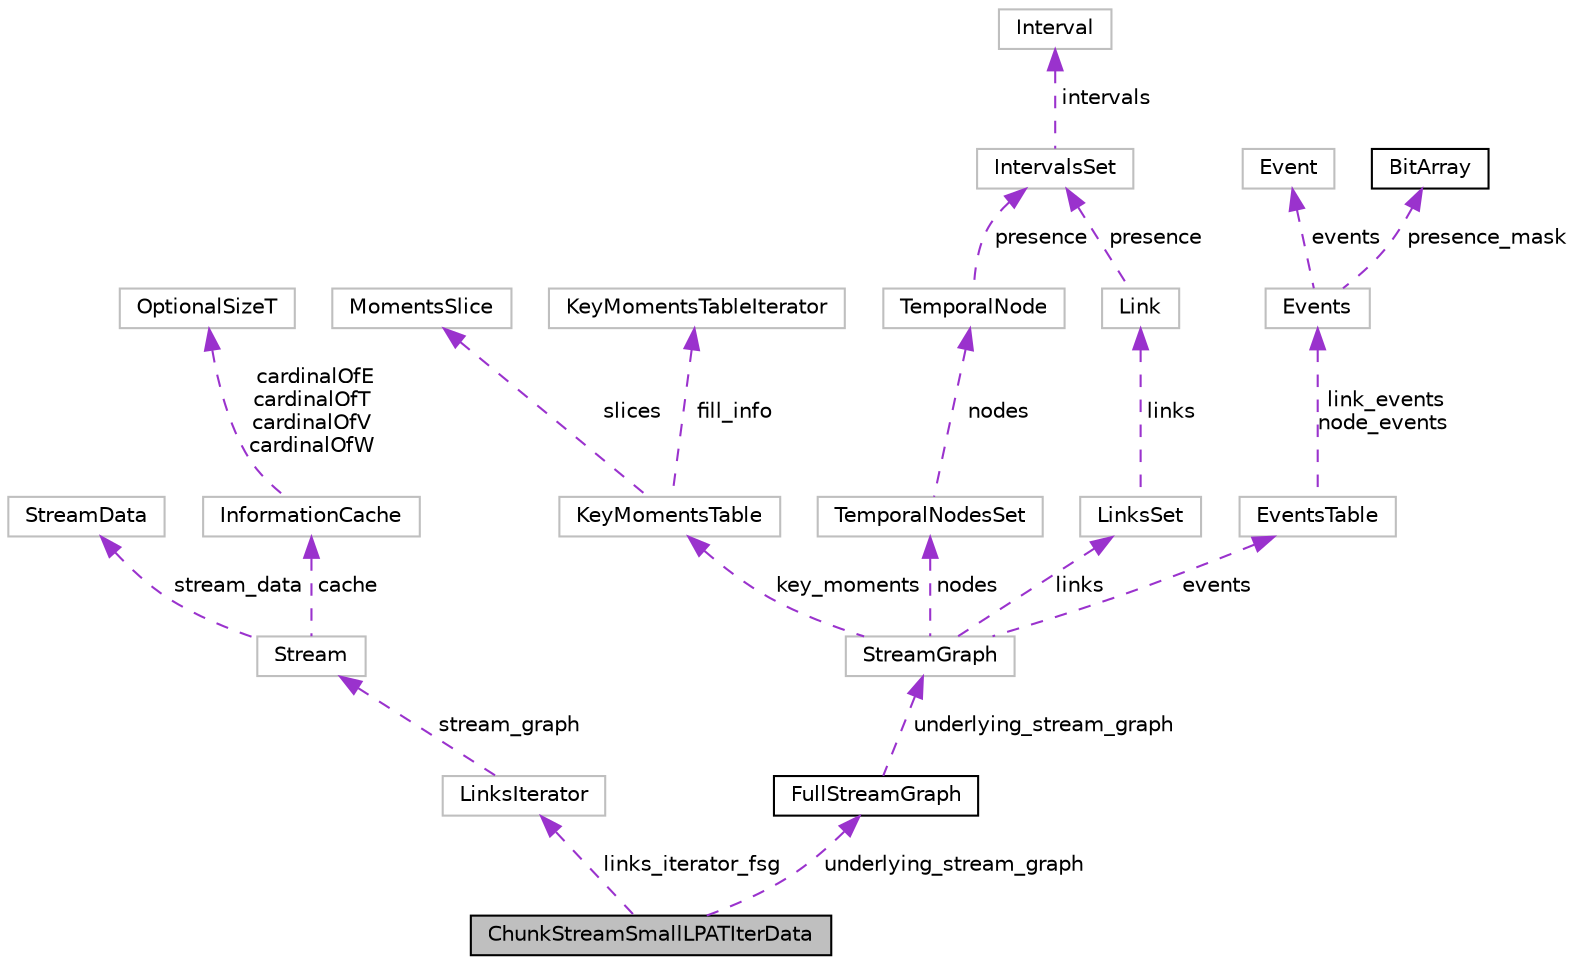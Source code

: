digraph "ChunkStreamSmallLPATIterData"
{
 // LATEX_PDF_SIZE
  edge [fontname="Helvetica",fontsize="10",labelfontname="Helvetica",labelfontsize="10"];
  node [fontname="Helvetica",fontsize="10",shape=record];
  Node1 [label="ChunkStreamSmallLPATIterData",height=0.2,width=0.4,color="black", fillcolor="grey75", style="filled", fontcolor="black",tooltip=" "];
  Node2 -> Node1 [dir="back",color="darkorchid3",fontsize="10",style="dashed",label=" links_iterator_fsg" ];
  Node2 [label="LinksIterator",height=0.2,width=0.4,color="grey75", fillcolor="white", style="filled",URL="$structLinksIterator.html",tooltip=" "];
  Node3 -> Node2 [dir="back",color="darkorchid3",fontsize="10",style="dashed",label=" stream_graph" ];
  Node3 [label="Stream",height=0.2,width=0.4,color="grey75", fillcolor="white", style="filled",URL="$structStream.html",tooltip=" "];
  Node4 -> Node3 [dir="back",color="darkorchid3",fontsize="10",style="dashed",label=" stream_data" ];
  Node4 [label="StreamData",height=0.2,width=0.4,color="grey75", fillcolor="white", style="filled",URL="$structStreamData.html",tooltip=" "];
  Node5 -> Node3 [dir="back",color="darkorchid3",fontsize="10",style="dashed",label=" cache" ];
  Node5 [label="InformationCache",height=0.2,width=0.4,color="grey75", fillcolor="white", style="filled",URL="$structInformationCache.html",tooltip=" "];
  Node6 -> Node5 [dir="back",color="darkorchid3",fontsize="10",style="dashed",label=" cardinalOfE\ncardinalOfT\ncardinalOfV\ncardinalOfW" ];
  Node6 [label="OptionalSizeT",height=0.2,width=0.4,color="grey75", fillcolor="white", style="filled",URL="$structOptionalSizeT.html",tooltip=" "];
  Node7 -> Node1 [dir="back",color="darkorchid3",fontsize="10",style="dashed",label=" underlying_stream_graph" ];
  Node7 [label="FullStreamGraph",height=0.2,width=0.4,color="black", fillcolor="white", style="filled",URL="$structFullStreamGraph.html",tooltip="The FullStreamGraph structure."];
  Node8 -> Node7 [dir="back",color="darkorchid3",fontsize="10",style="dashed",label=" underlying_stream_graph" ];
  Node8 [label="StreamGraph",height=0.2,width=0.4,color="grey75", fillcolor="white", style="filled",URL="$structStreamGraph.html",tooltip=" "];
  Node9 -> Node8 [dir="back",color="darkorchid3",fontsize="10",style="dashed",label=" key_moments" ];
  Node9 [label="KeyMomentsTable",height=0.2,width=0.4,color="grey75", fillcolor="white", style="filled",URL="$structKeyMomentsTable.html",tooltip=" "];
  Node10 -> Node9 [dir="back",color="darkorchid3",fontsize="10",style="dashed",label=" slices" ];
  Node10 [label="MomentsSlice",height=0.2,width=0.4,color="grey75", fillcolor="white", style="filled",URL="$structMomentsSlice.html",tooltip=" "];
  Node11 -> Node9 [dir="back",color="darkorchid3",fontsize="10",style="dashed",label=" fill_info" ];
  Node11 [label="KeyMomentsTableIterator",height=0.2,width=0.4,color="grey75", fillcolor="white", style="filled",URL="$structKeyMomentsTableIterator.html",tooltip=" "];
  Node12 -> Node8 [dir="back",color="darkorchid3",fontsize="10",style="dashed",label=" nodes" ];
  Node12 [label="TemporalNodesSet",height=0.2,width=0.4,color="grey75", fillcolor="white", style="filled",URL="$structTemporalNodesSet.html",tooltip=" "];
  Node13 -> Node12 [dir="back",color="darkorchid3",fontsize="10",style="dashed",label=" nodes" ];
  Node13 [label="TemporalNode",height=0.2,width=0.4,color="grey75", fillcolor="white", style="filled",URL="$structTemporalNode.html",tooltip=" "];
  Node14 -> Node13 [dir="back",color="darkorchid3",fontsize="10",style="dashed",label=" presence" ];
  Node14 [label="IntervalsSet",height=0.2,width=0.4,color="grey75", fillcolor="white", style="filled",URL="$structIntervalsSet.html",tooltip=" "];
  Node15 -> Node14 [dir="back",color="darkorchid3",fontsize="10",style="dashed",label=" intervals" ];
  Node15 [label="Interval",height=0.2,width=0.4,color="grey75", fillcolor="white", style="filled",URL="$structInterval.html",tooltip=" "];
  Node16 -> Node8 [dir="back",color="darkorchid3",fontsize="10",style="dashed",label=" links" ];
  Node16 [label="LinksSet",height=0.2,width=0.4,color="grey75", fillcolor="white", style="filled",URL="$structLinksSet.html",tooltip=" "];
  Node17 -> Node16 [dir="back",color="darkorchid3",fontsize="10",style="dashed",label=" links" ];
  Node17 [label="Link",height=0.2,width=0.4,color="grey75", fillcolor="white", style="filled",URL="$structLink.html",tooltip=" "];
  Node14 -> Node17 [dir="back",color="darkorchid3",fontsize="10",style="dashed",label=" presence" ];
  Node18 -> Node8 [dir="back",color="darkorchid3",fontsize="10",style="dashed",label=" events" ];
  Node18 [label="EventsTable",height=0.2,width=0.4,color="grey75", fillcolor="white", style="filled",URL="$structEventsTable.html",tooltip=" "];
  Node19 -> Node18 [dir="back",color="darkorchid3",fontsize="10",style="dashed",label=" link_events\nnode_events" ];
  Node19 [label="Events",height=0.2,width=0.4,color="grey75", fillcolor="white", style="filled",URL="$structEvents.html",tooltip=" "];
  Node20 -> Node19 [dir="back",color="darkorchid3",fontsize="10",style="dashed",label=" events" ];
  Node20 [label="Event",height=0.2,width=0.4,color="grey75", fillcolor="white", style="filled",URL="$structEvent.html",tooltip=" "];
  Node21 -> Node19 [dir="back",color="darkorchid3",fontsize="10",style="dashed",label=" presence_mask" ];
  Node21 [label="BitArray",height=0.2,width=0.4,color="black", fillcolor="white", style="filled",URL="$structBitArray.html",tooltip="The structure of a variable length array of bits."];
}

